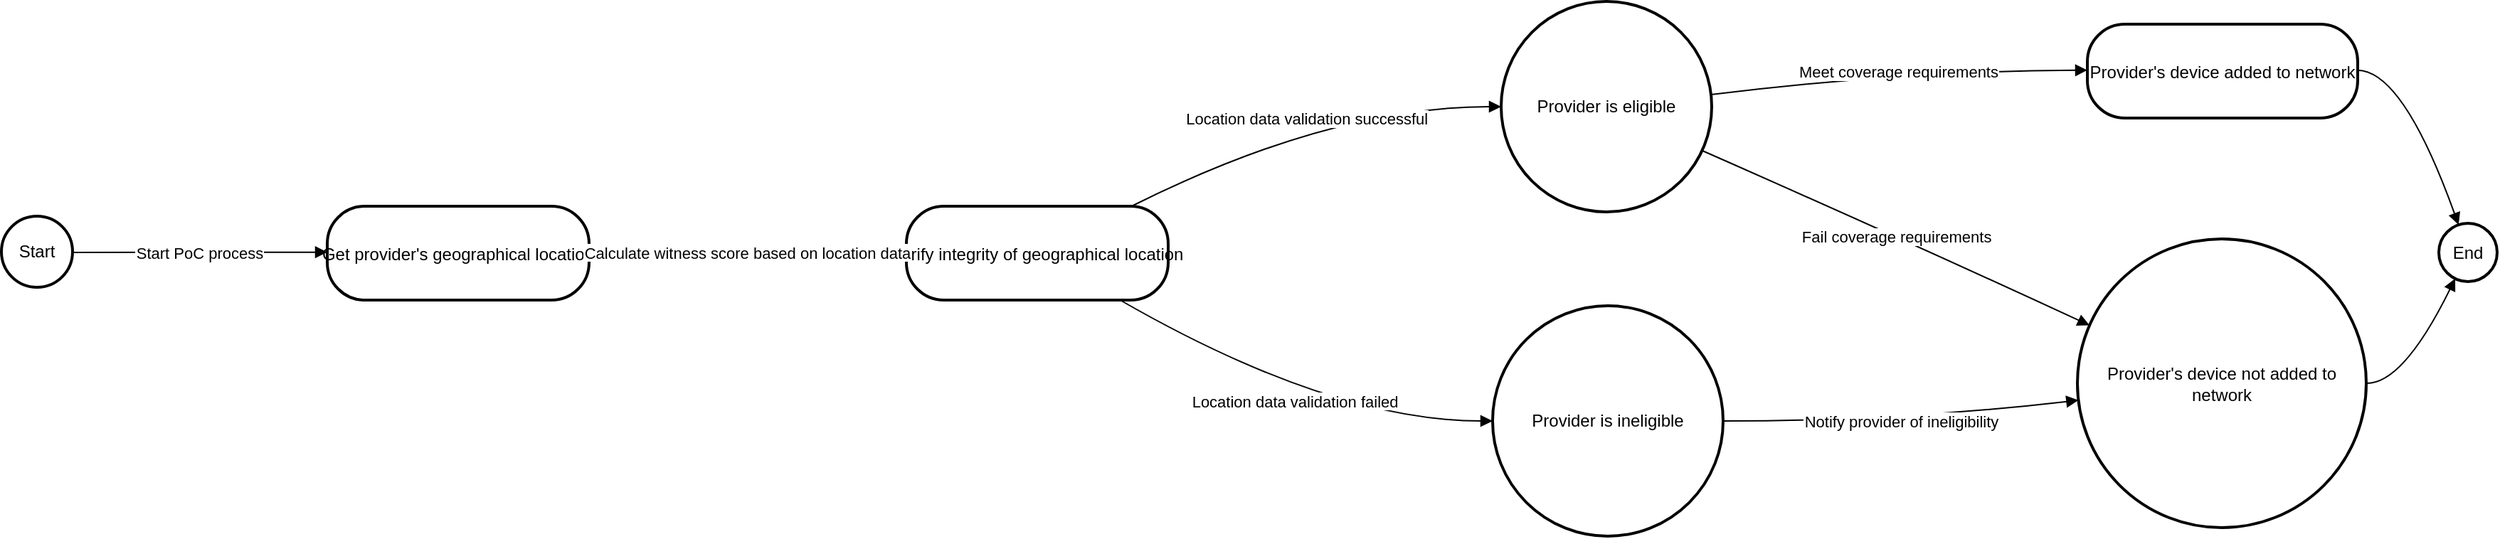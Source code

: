 <mxfile version="24.7.17">
  <diagram name="Page-1" id="vwX5oQGY4ok_pxgz0Uzp">
    <mxGraphModel>
      <root>
        <mxCell id="0" />
        <mxCell id="1" parent="0" />
        <mxCell id="2" value="Start" style="ellipse;aspect=fixed;strokeWidth=2;whiteSpace=wrap;" vertex="1" parent="1">
          <mxGeometry x="8" y="159" width="50" height="50" as="geometry" />
        </mxCell>
        <mxCell id="3" value="Get provider&#39;s geographical location" style="rounded=1;arcSize=40;strokeWidth=2" vertex="1" parent="1">
          <mxGeometry x="237" y="152" width="184" height="66" as="geometry" />
        </mxCell>
        <mxCell id="4" value="Verify integrity of geographical location" style="rounded=1;arcSize=40;strokeWidth=2" vertex="1" parent="1">
          <mxGeometry x="644" y="152" width="184" height="66" as="geometry" />
        </mxCell>
        <mxCell id="5" value="Provider is eligible" style="ellipse;aspect=fixed;strokeWidth=2;whiteSpace=wrap;" vertex="1" parent="1">
          <mxGeometry x="1062" y="8" width="148" height="148" as="geometry" />
        </mxCell>
        <mxCell id="6" value="Provider is ineligible" style="ellipse;aspect=fixed;strokeWidth=2;whiteSpace=wrap;" vertex="1" parent="1">
          <mxGeometry x="1056" y="222" width="162" height="162" as="geometry" />
        </mxCell>
        <mxCell id="7" value="Provider&#39;s device added to network" style="rounded=1;arcSize=40;strokeWidth=2" vertex="1" parent="1">
          <mxGeometry x="1474" y="24" width="190" height="66" as="geometry" />
        </mxCell>
        <mxCell id="8" value="Provider&#39;s device not added to network" style="ellipse;aspect=fixed;strokeWidth=2;whiteSpace=wrap;" vertex="1" parent="1">
          <mxGeometry x="1467" y="175" width="203" height="203" as="geometry" />
        </mxCell>
        <mxCell id="9" value="End" style="ellipse;aspect=fixed;strokeWidth=2;whiteSpace=wrap;" vertex="1" parent="1">
          <mxGeometry x="1721" y="164" width="41" height="41" as="geometry" />
        </mxCell>
        <mxCell id="10" value="Start PoC process" style="curved=1;startArrow=none;endArrow=block;exitX=1.01;exitY=0.51;entryX=0;entryY=0.49;" edge="1" parent="1" source="2" target="3">
          <mxGeometry relative="1" as="geometry">
            <Array as="points" />
          </mxGeometry>
        </mxCell>
        <mxCell id="11" value="Calculate witness score based on location data" style="curved=1;startArrow=none;endArrow=block;exitX=1;exitY=0.49;entryX=0;entryY=0.49;" edge="1" parent="1" source="3" target="4">
          <mxGeometry relative="1" as="geometry">
            <Array as="points" />
          </mxGeometry>
        </mxCell>
        <mxCell id="12" value="Location data validation successful" style="curved=1;startArrow=none;endArrow=block;exitX=0.86;exitY=0;entryX=0;entryY=0.5;" edge="1" parent="1" source="4" target="5">
          <mxGeometry relative="1" as="geometry">
            <Array as="points">
              <mxPoint x="942" y="82" />
            </Array>
          </mxGeometry>
        </mxCell>
        <mxCell id="13" value="Location data validation failed" style="curved=1;startArrow=none;endArrow=block;exitX=0.81;exitY=0.99;entryX=0;entryY=0.5;" edge="1" parent="1" source="4" target="6">
          <mxGeometry relative="1" as="geometry">
            <Array as="points">
              <mxPoint x="942" y="303" />
            </Array>
          </mxGeometry>
        </mxCell>
        <mxCell id="14" value="Meet coverage requirements" style="curved=1;startArrow=none;endArrow=block;exitX=1;exitY=0.44;entryX=0;entryY=0.49;" edge="1" parent="1" source="5" target="7">
          <mxGeometry relative="1" as="geometry">
            <Array as="points">
              <mxPoint x="1342" y="57" />
            </Array>
          </mxGeometry>
        </mxCell>
        <mxCell id="15" value="Fail coverage requirements" style="curved=1;startArrow=none;endArrow=block;exitX=1;exitY=0.73;entryX=0;entryY=0.28;" edge="1" parent="1" source="5" target="8">
          <mxGeometry relative="1" as="geometry">
            <Array as="points">
              <mxPoint x="1342" y="174" />
            </Array>
          </mxGeometry>
        </mxCell>
        <mxCell id="16" value="Notify provider of ineligibility" style="curved=1;startArrow=none;endArrow=block;exitX=1;exitY=0.5;entryX=0;entryY=0.56;" edge="1" parent="1" source="6" target="8">
          <mxGeometry relative="1" as="geometry">
            <Array as="points">
              <mxPoint x="1342" y="303" />
            </Array>
          </mxGeometry>
        </mxCell>
        <mxCell id="17" value="" style="curved=1;startArrow=none;endArrow=block;exitX=1;exitY=0.49;entryX=0.32;entryY=0;" edge="1" parent="1" source="7" target="9">
          <mxGeometry relative="1" as="geometry">
            <Array as="points">
              <mxPoint x="1696" y="57" />
            </Array>
          </mxGeometry>
        </mxCell>
        <mxCell id="18" value="" style="curved=1;startArrow=none;endArrow=block;exitX=1;exitY=0.5;entryX=0.25;entryY=1.01;" edge="1" parent="1" source="8" target="9">
          <mxGeometry relative="1" as="geometry">
            <Array as="points">
              <mxPoint x="1696" y="277" />
            </Array>
          </mxGeometry>
        </mxCell>
      </root>
    </mxGraphModel>
  </diagram>
</mxfile>
